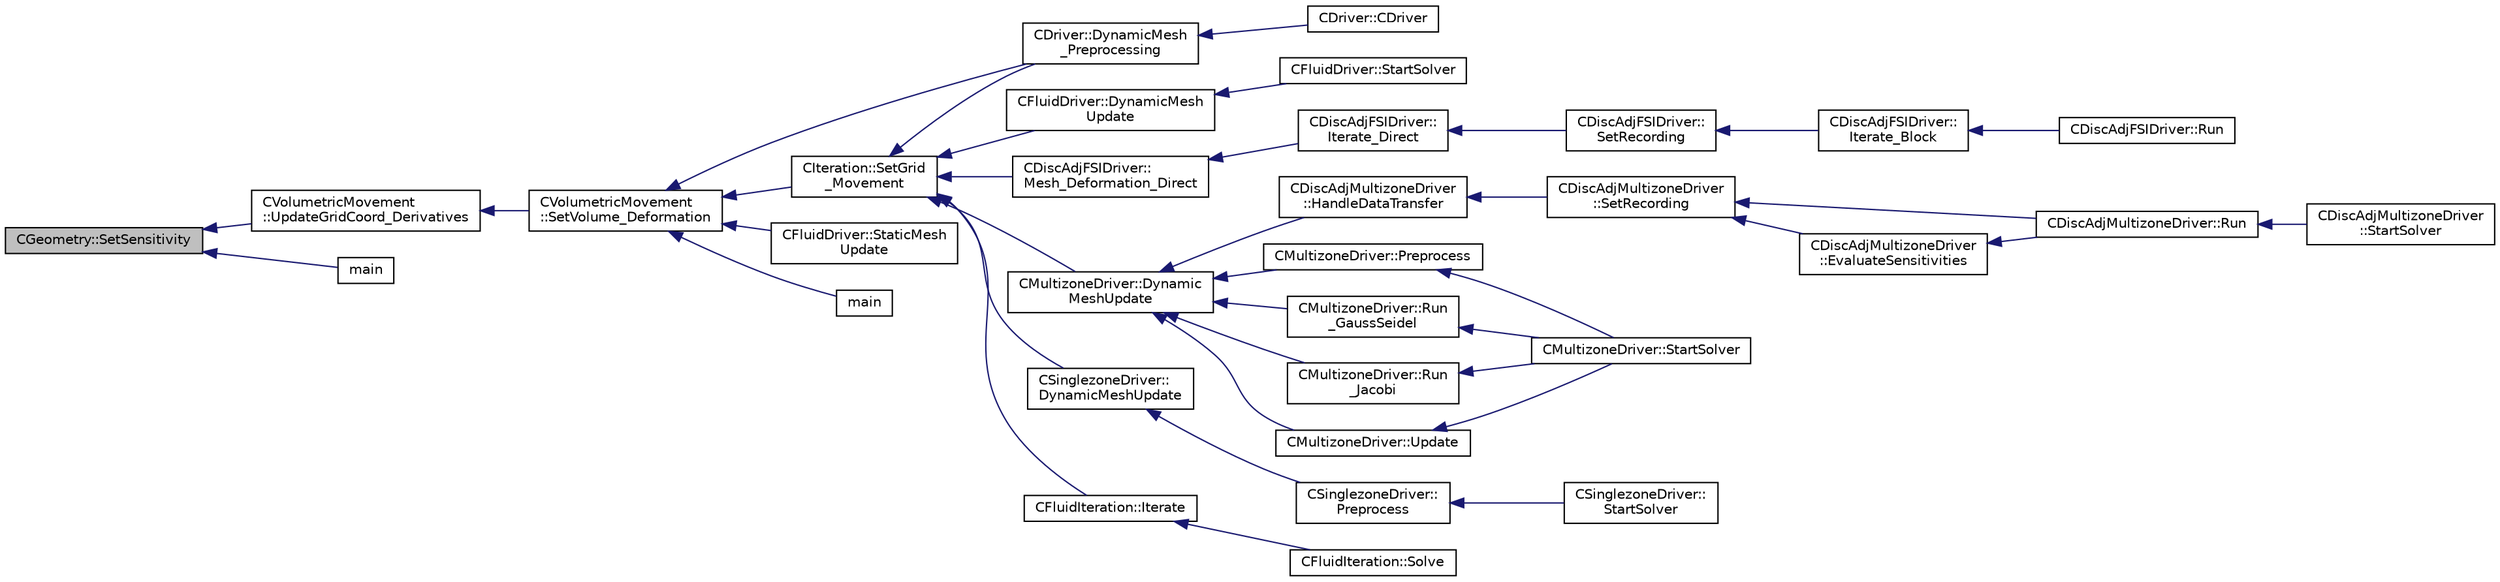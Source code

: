 digraph "CGeometry::SetSensitivity"
{
  edge [fontname="Helvetica",fontsize="10",labelfontname="Helvetica",labelfontsize="10"];
  node [fontname="Helvetica",fontsize="10",shape=record];
  rankdir="LR";
  Node2890 [label="CGeometry::SetSensitivity",height=0.2,width=0.4,color="black", fillcolor="grey75", style="filled", fontcolor="black"];
  Node2890 -> Node2891 [dir="back",color="midnightblue",fontsize="10",style="solid",fontname="Helvetica"];
  Node2891 [label="CVolumetricMovement\l::UpdateGridCoord_Derivatives",height=0.2,width=0.4,color="black", fillcolor="white", style="filled",URL="$class_c_volumetric_movement.html#a845d08f2349381a6c7b849011e638304",tooltip="Update the derivatives of the coordinates after the grid movement. "];
  Node2891 -> Node2892 [dir="back",color="midnightblue",fontsize="10",style="solid",fontname="Helvetica"];
  Node2892 [label="CVolumetricMovement\l::SetVolume_Deformation",height=0.2,width=0.4,color="black", fillcolor="white", style="filled",URL="$class_c_volumetric_movement.html#a9120967db0448fb16cb3ddf14ce6b533",tooltip="Grid deformation using the spring analogy method. "];
  Node2892 -> Node2893 [dir="back",color="midnightblue",fontsize="10",style="solid",fontname="Helvetica"];
  Node2893 [label="CDriver::DynamicMesh\l_Preprocessing",height=0.2,width=0.4,color="black", fillcolor="white", style="filled",URL="$class_c_driver.html#af585d91d9c08dbddcc2b3e67dd5f5af9",tooltip="GridMovement_Preprocessing. "];
  Node2893 -> Node2894 [dir="back",color="midnightblue",fontsize="10",style="solid",fontname="Helvetica"];
  Node2894 [label="CDriver::CDriver",height=0.2,width=0.4,color="black", fillcolor="white", style="filled",URL="$class_c_driver.html#a3fca4a013a6efa9bbb38fe78a86b5f3d",tooltip="Constructor of the class. "];
  Node2892 -> Node2895 [dir="back",color="midnightblue",fontsize="10",style="solid",fontname="Helvetica"];
  Node2895 [label="CIteration::SetGrid\l_Movement",height=0.2,width=0.4,color="black", fillcolor="white", style="filled",URL="$class_c_iteration.html#a7b36785762f6b0c214569b185b858b6c",tooltip="Updates the positions and grid velocities for dynamic meshes between physical time steps..."];
  Node2895 -> Node2893 [dir="back",color="midnightblue",fontsize="10",style="solid",fontname="Helvetica"];
  Node2895 -> Node2896 [dir="back",color="midnightblue",fontsize="10",style="solid",fontname="Helvetica"];
  Node2896 [label="CFluidDriver::DynamicMesh\lUpdate",height=0.2,width=0.4,color="black", fillcolor="white", style="filled",URL="$class_c_fluid_driver.html#a4eee67049f34a1875a42afa470e9f828",tooltip="Perform a dynamic mesh deformation, included grid velocity computation and the update of the multigri..."];
  Node2896 -> Node2897 [dir="back",color="midnightblue",fontsize="10",style="solid",fontname="Helvetica"];
  Node2897 [label="CFluidDriver::StartSolver",height=0.2,width=0.4,color="black", fillcolor="white", style="filled",URL="$class_c_fluid_driver.html#a1c122d5a4b5f562f69a84aef2b8bd6d5",tooltip="Launch the computation for all zones and all physics. "];
  Node2895 -> Node2898 [dir="back",color="midnightblue",fontsize="10",style="solid",fontname="Helvetica"];
  Node2898 [label="CDiscAdjFSIDriver::\lMesh_Deformation_Direct",height=0.2,width=0.4,color="black", fillcolor="white", style="filled",URL="$class_c_disc_adj_f_s_i_driver.html#ad683500d6b3773af342165b1b18f5c59",tooltip="Run a direct mesh deformation. "];
  Node2898 -> Node2899 [dir="back",color="midnightblue",fontsize="10",style="solid",fontname="Helvetica"];
  Node2899 [label="CDiscAdjFSIDriver::\lIterate_Direct",height=0.2,width=0.4,color="black", fillcolor="white", style="filled",URL="$class_c_disc_adj_f_s_i_driver.html#acd9e7f14d860522e48ba2b6db34efd49",tooltip="Iterate the direct solver for recording. "];
  Node2899 -> Node2900 [dir="back",color="midnightblue",fontsize="10",style="solid",fontname="Helvetica"];
  Node2900 [label="CDiscAdjFSIDriver::\lSetRecording",height=0.2,width=0.4,color="black", fillcolor="white", style="filled",URL="$class_c_disc_adj_f_s_i_driver.html#ab07394a77802e469a321ccd1b10cb988",tooltip="Set the recording for a Discrete Adjoint iteration for the FSI problem. "];
  Node2900 -> Node2901 [dir="back",color="midnightblue",fontsize="10",style="solid",fontname="Helvetica"];
  Node2901 [label="CDiscAdjFSIDriver::\lIterate_Block",height=0.2,width=0.4,color="black", fillcolor="white", style="filled",URL="$class_c_disc_adj_f_s_i_driver.html#a84949f139fa795b7d34d6ff77e82eb5c",tooltip="Iterate a certain block for adjoint FSI - may be the whole set of variables or independent and subite..."];
  Node2901 -> Node2902 [dir="back",color="midnightblue",fontsize="10",style="solid",fontname="Helvetica"];
  Node2902 [label="CDiscAdjFSIDriver::Run",height=0.2,width=0.4,color="black", fillcolor="white", style="filled",URL="$class_c_disc_adj_f_s_i_driver.html#a2e965d6e9c4dcfc296077cae225cab21",tooltip="Run a Discrete Adjoint iteration for the FSI problem. "];
  Node2895 -> Node2903 [dir="back",color="midnightblue",fontsize="10",style="solid",fontname="Helvetica"];
  Node2903 [label="CMultizoneDriver::Dynamic\lMeshUpdate",height=0.2,width=0.4,color="black", fillcolor="white", style="filled",URL="$class_c_multizone_driver.html#ad28a95a48e9750237a5e2b1bf2c4aac9",tooltip="Perform a dynamic mesh deformation, included grid velocity computation and the update of the multigri..."];
  Node2903 -> Node2904 [dir="back",color="midnightblue",fontsize="10",style="solid",fontname="Helvetica"];
  Node2904 [label="CDiscAdjMultizoneDriver\l::HandleDataTransfer",height=0.2,width=0.4,color="black", fillcolor="white", style="filled",URL="$class_c_disc_adj_multizone_driver.html#ab33de05a7a1f77dcf60014a4a35dd4f1",tooltip="Transfer data between zones and update grids when required. "];
  Node2904 -> Node2905 [dir="back",color="midnightblue",fontsize="10",style="solid",fontname="Helvetica"];
  Node2905 [label="CDiscAdjMultizoneDriver\l::SetRecording",height=0.2,width=0.4,color="black", fillcolor="white", style="filled",URL="$class_c_disc_adj_multizone_driver.html#a441f8669a04147aacab7df463e1dd021",tooltip="Record one iteration of the primal problem within each zone. "];
  Node2905 -> Node2906 [dir="back",color="midnightblue",fontsize="10",style="solid",fontname="Helvetica"];
  Node2906 [label="CDiscAdjMultizoneDriver::Run",height=0.2,width=0.4,color="black", fillcolor="white", style="filled",URL="$class_c_disc_adj_multizone_driver.html#af996aecdb6d20aa4fc81c9b67295abf5",tooltip="[Overload] Run an discrete adjoint update of all solvers within multiple zones. "];
  Node2906 -> Node2907 [dir="back",color="midnightblue",fontsize="10",style="solid",fontname="Helvetica"];
  Node2907 [label="CDiscAdjMultizoneDriver\l::StartSolver",height=0.2,width=0.4,color="black", fillcolor="white", style="filled",URL="$class_c_disc_adj_multizone_driver.html#a75de0a1a482ceeed4301a384f1515092",tooltip="[Overload] Launch the computation for discrete adjoint multizone problems. "];
  Node2905 -> Node2908 [dir="back",color="midnightblue",fontsize="10",style="solid",fontname="Helvetica"];
  Node2908 [label="CDiscAdjMultizoneDriver\l::EvaluateSensitivities",height=0.2,width=0.4,color="black", fillcolor="white", style="filled",URL="$class_c_disc_adj_multizone_driver.html#ac2789097629674cfb7d4de64954024df",tooltip="Evaluate sensitivites for the current adjoint solution and output files. "];
  Node2908 -> Node2906 [dir="back",color="midnightblue",fontsize="10",style="solid",fontname="Helvetica"];
  Node2903 -> Node2909 [dir="back",color="midnightblue",fontsize="10",style="solid",fontname="Helvetica"];
  Node2909 [label="CMultizoneDriver::Preprocess",height=0.2,width=0.4,color="black", fillcolor="white", style="filled",URL="$class_c_multizone_driver.html#a29c97f0dff69501feb7d5f8fe2670088",tooltip="Preprocess the multizone iteration. "];
  Node2909 -> Node2910 [dir="back",color="midnightblue",fontsize="10",style="solid",fontname="Helvetica"];
  Node2910 [label="CMultizoneDriver::StartSolver",height=0.2,width=0.4,color="black", fillcolor="white", style="filled",URL="$class_c_multizone_driver.html#a03cfc000c383ef0d86d34e1c6aef5ff3",tooltip="[Overload] Launch the computation for multizone problems. "];
  Node2903 -> Node2911 [dir="back",color="midnightblue",fontsize="10",style="solid",fontname="Helvetica"];
  Node2911 [label="CMultizoneDriver::Run\l_GaussSeidel",height=0.2,width=0.4,color="black", fillcolor="white", style="filled",URL="$class_c_multizone_driver.html#a8036223cdbe0c0d4552f17f6bad9189b",tooltip="Run a Block Gauss-Seidel iteration in all physical zones. "];
  Node2911 -> Node2910 [dir="back",color="midnightblue",fontsize="10",style="solid",fontname="Helvetica"];
  Node2903 -> Node2912 [dir="back",color="midnightblue",fontsize="10",style="solid",fontname="Helvetica"];
  Node2912 [label="CMultizoneDriver::Run\l_Jacobi",height=0.2,width=0.4,color="black", fillcolor="white", style="filled",URL="$class_c_multizone_driver.html#a1bf2824daac5a10e8fb7387676eee338",tooltip="Run a Block-Jacobi iteration in all physical zones. "];
  Node2912 -> Node2910 [dir="back",color="midnightblue",fontsize="10",style="solid",fontname="Helvetica"];
  Node2903 -> Node2913 [dir="back",color="midnightblue",fontsize="10",style="solid",fontname="Helvetica"];
  Node2913 [label="CMultizoneDriver::Update",height=0.2,width=0.4,color="black", fillcolor="white", style="filled",URL="$class_c_multizone_driver.html#ac5d960382730c14b035965906cf02cb6",tooltip="Update the dual-time solution within multiple zones. "];
  Node2913 -> Node2910 [dir="back",color="midnightblue",fontsize="10",style="solid",fontname="Helvetica"];
  Node2895 -> Node2914 [dir="back",color="midnightblue",fontsize="10",style="solid",fontname="Helvetica"];
  Node2914 [label="CSinglezoneDriver::\lDynamicMeshUpdate",height=0.2,width=0.4,color="black", fillcolor="white", style="filled",URL="$class_c_singlezone_driver.html#a8cf4c7786b495d459818b656a7f6a357",tooltip="Perform a dynamic mesh deformation, included grid velocity computation and the update of the multigri..."];
  Node2914 -> Node2915 [dir="back",color="midnightblue",fontsize="10",style="solid",fontname="Helvetica"];
  Node2915 [label="CSinglezoneDriver::\lPreprocess",height=0.2,width=0.4,color="black", fillcolor="white", style="filled",URL="$class_c_singlezone_driver.html#adc6587c2d0cd656a4fbdebaf611fbbc8",tooltip="Preprocess the single-zone iteration. "];
  Node2915 -> Node2916 [dir="back",color="midnightblue",fontsize="10",style="solid",fontname="Helvetica"];
  Node2916 [label="CSinglezoneDriver::\lStartSolver",height=0.2,width=0.4,color="black", fillcolor="white", style="filled",URL="$class_c_singlezone_driver.html#a6eb4215f7ee740a6d5edb798110ce44a",tooltip="[Overload] Launch the computation for single-zone problems. "];
  Node2895 -> Node2917 [dir="back",color="midnightblue",fontsize="10",style="solid",fontname="Helvetica"];
  Node2917 [label="CFluidIteration::Iterate",height=0.2,width=0.4,color="black", fillcolor="white", style="filled",URL="$class_c_fluid_iteration.html#ab1379b4cba3d8c893395123fb6030986",tooltip="Perform a single iteration of the fluid system. "];
  Node2917 -> Node2918 [dir="back",color="midnightblue",fontsize="10",style="solid",fontname="Helvetica"];
  Node2918 [label="CFluidIteration::Solve",height=0.2,width=0.4,color="black", fillcolor="white", style="filled",URL="$class_c_fluid_iteration.html#ae22cd342c9c9d2ea5ac3f5103394ff80",tooltip="Iterate the fluid system for a number of Inner_Iter iterations. "];
  Node2892 -> Node2919 [dir="back",color="midnightblue",fontsize="10",style="solid",fontname="Helvetica"];
  Node2919 [label="CFluidDriver::StaticMesh\lUpdate",height=0.2,width=0.4,color="black", fillcolor="white", style="filled",URL="$class_c_fluid_driver.html#a6771333285f189b2f979478dee64d897",tooltip="Perform a static mesh deformation, without considering grid velocity (multiple zone). "];
  Node2892 -> Node2920 [dir="back",color="midnightblue",fontsize="10",style="solid",fontname="Helvetica"];
  Node2920 [label="main",height=0.2,width=0.4,color="black", fillcolor="white", style="filled",URL="$_s_u2___d_e_f_8cpp.html#a0ddf1224851353fc92bfbff6f499fa97"];
  Node2890 -> Node2921 [dir="back",color="midnightblue",fontsize="10",style="solid",fontname="Helvetica"];
  Node2921 [label="main",height=0.2,width=0.4,color="black", fillcolor="white", style="filled",URL="$_s_u2___d_o_t_8cpp.html#a0ddf1224851353fc92bfbff6f499fa97"];
}
